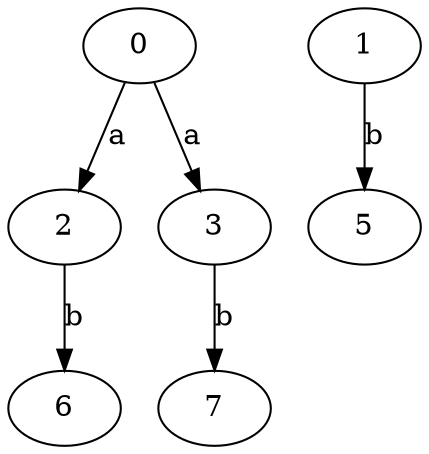 strict digraph  {
2;
0;
3;
1;
5;
6;
7;
2 -> 6  [label=b];
0 -> 2  [label=a];
0 -> 3  [label=a];
3 -> 7  [label=b];
1 -> 5  [label=b];
}
